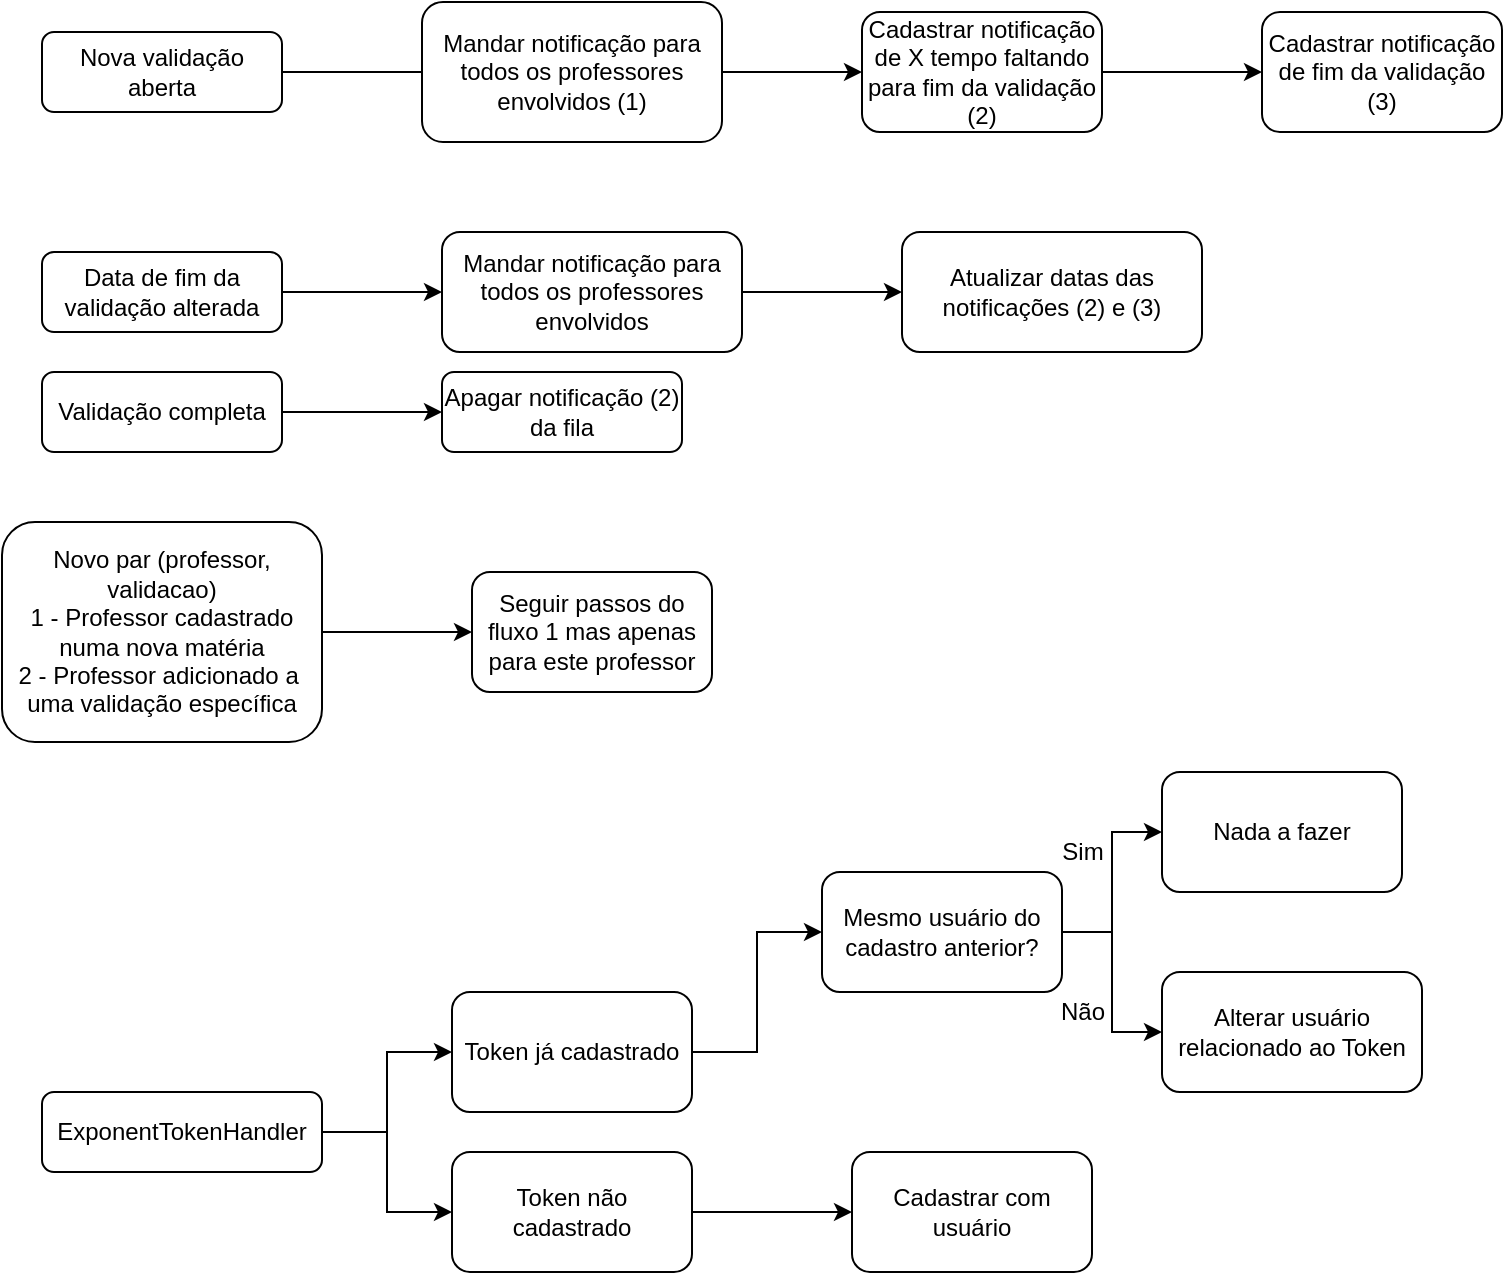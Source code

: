 <mxfile version="15.0.6" type="device"><diagram id="C5RBs43oDa-KdzZeNtuy" name="Page-1"><mxGraphModel dx="1422" dy="754" grid="1" gridSize="10" guides="1" tooltips="1" connect="1" arrows="1" fold="1" page="1" pageScale="1" pageWidth="827" pageHeight="1169" math="0" shadow="0"><root><mxCell id="WIyWlLk6GJQsqaUBKTNV-0"/><mxCell id="WIyWlLk6GJQsqaUBKTNV-1" parent="WIyWlLk6GJQsqaUBKTNV-0"/><mxCell id="WIyWlLk6GJQsqaUBKTNV-2" value="" style="rounded=0;html=1;jettySize=auto;orthogonalLoop=1;fontSize=11;endArrow=block;endFill=0;endSize=8;strokeWidth=1;shadow=0;labelBackgroundColor=none;edgeStyle=orthogonalEdgeStyle;exitX=1;exitY=0.5;exitDx=0;exitDy=0;" parent="WIyWlLk6GJQsqaUBKTNV-1" source="WIyWlLk6GJQsqaUBKTNV-3" edge="1"><mxGeometry relative="1" as="geometry"><mxPoint x="290" y="120" as="targetPoint"/></mxGeometry></mxCell><mxCell id="WIyWlLk6GJQsqaUBKTNV-3" value="Nova validação aberta" style="rounded=1;whiteSpace=wrap;html=1;fontSize=12;glass=0;strokeWidth=1;shadow=0;" parent="WIyWlLk6GJQsqaUBKTNV-1" vertex="1"><mxGeometry x="80" y="100" width="120" height="40" as="geometry"/></mxCell><mxCell id="l_X-8Ne85exLrCQiS57b-2" value="" style="edgeStyle=orthogonalEdgeStyle;rounded=0;orthogonalLoop=1;jettySize=auto;html=1;" edge="1" parent="WIyWlLk6GJQsqaUBKTNV-1" source="l_X-8Ne85exLrCQiS57b-0" target="l_X-8Ne85exLrCQiS57b-1"><mxGeometry relative="1" as="geometry"/></mxCell><mxCell id="l_X-8Ne85exLrCQiS57b-0" value="Mandar notificação para todos os professores envolvidos (1)" style="rounded=1;whiteSpace=wrap;html=1;fontSize=12;glass=0;strokeWidth=1;shadow=0;" vertex="1" parent="WIyWlLk6GJQsqaUBKTNV-1"><mxGeometry x="270" y="85" width="150" height="70" as="geometry"/></mxCell><mxCell id="l_X-8Ne85exLrCQiS57b-4" value="" style="edgeStyle=orthogonalEdgeStyle;rounded=0;orthogonalLoop=1;jettySize=auto;html=1;" edge="1" parent="WIyWlLk6GJQsqaUBKTNV-1" source="l_X-8Ne85exLrCQiS57b-1" target="l_X-8Ne85exLrCQiS57b-3"><mxGeometry relative="1" as="geometry"/></mxCell><mxCell id="l_X-8Ne85exLrCQiS57b-1" value="Cadastrar notificação de X tempo faltando para fim da validação (2)" style="whiteSpace=wrap;html=1;rounded=1;shadow=0;strokeWidth=1;glass=0;" vertex="1" parent="WIyWlLk6GJQsqaUBKTNV-1"><mxGeometry x="490" y="90" width="120" height="60" as="geometry"/></mxCell><mxCell id="l_X-8Ne85exLrCQiS57b-3" value="Cadastrar notificação de fim da validação (3)" style="whiteSpace=wrap;html=1;rounded=1;shadow=0;strokeWidth=1;glass=0;" vertex="1" parent="WIyWlLk6GJQsqaUBKTNV-1"><mxGeometry x="690" y="90" width="120" height="60" as="geometry"/></mxCell><mxCell id="l_X-8Ne85exLrCQiS57b-10" value="" style="edgeStyle=orthogonalEdgeStyle;rounded=0;orthogonalLoop=1;jettySize=auto;html=1;" edge="1" parent="WIyWlLk6GJQsqaUBKTNV-1" source="l_X-8Ne85exLrCQiS57b-8" target="l_X-8Ne85exLrCQiS57b-9"><mxGeometry relative="1" as="geometry"/></mxCell><mxCell id="l_X-8Ne85exLrCQiS57b-8" value="Data de fim da validação alterada" style="rounded=1;whiteSpace=wrap;html=1;fontSize=12;glass=0;strokeWidth=1;shadow=0;" vertex="1" parent="WIyWlLk6GJQsqaUBKTNV-1"><mxGeometry x="80" y="210" width="120" height="40" as="geometry"/></mxCell><mxCell id="l_X-8Ne85exLrCQiS57b-13" value="" style="edgeStyle=orthogonalEdgeStyle;rounded=0;orthogonalLoop=1;jettySize=auto;html=1;" edge="1" parent="WIyWlLk6GJQsqaUBKTNV-1" source="l_X-8Ne85exLrCQiS57b-9" target="l_X-8Ne85exLrCQiS57b-12"><mxGeometry relative="1" as="geometry"/></mxCell><mxCell id="l_X-8Ne85exLrCQiS57b-9" value="Mandar notificação para todos os professores envolvidos" style="rounded=1;whiteSpace=wrap;html=1;fontSize=12;glass=0;strokeWidth=1;shadow=0;" vertex="1" parent="WIyWlLk6GJQsqaUBKTNV-1"><mxGeometry x="280" y="200" width="150" height="60" as="geometry"/></mxCell><mxCell id="l_X-8Ne85exLrCQiS57b-12" value="Atualizar datas das notificações (2) e (3)" style="rounded=1;whiteSpace=wrap;html=1;fontSize=12;glass=0;strokeWidth=1;shadow=0;" vertex="1" parent="WIyWlLk6GJQsqaUBKTNV-1"><mxGeometry x="510" y="200" width="150" height="60" as="geometry"/></mxCell><mxCell id="l_X-8Ne85exLrCQiS57b-16" value="" style="edgeStyle=orthogonalEdgeStyle;rounded=0;orthogonalLoop=1;jettySize=auto;html=1;" edge="1" parent="WIyWlLk6GJQsqaUBKTNV-1" target="l_X-8Ne85exLrCQiS57b-15"><mxGeometry relative="1" as="geometry"><mxPoint x="220" y="375" as="sourcePoint"/><Array as="points"><mxPoint x="220" y="400"/></Array></mxGeometry></mxCell><mxCell id="l_X-8Ne85exLrCQiS57b-14" value="Novo par (professor, validacao)&lt;br&gt;1 - Professor cadastrado numa nova matéria&lt;br&gt;2 - Professor adicionado a&amp;nbsp; uma validação específica" style="rounded=1;whiteSpace=wrap;html=1;fontSize=12;glass=0;strokeWidth=1;shadow=0;" vertex="1" parent="WIyWlLk6GJQsqaUBKTNV-1"><mxGeometry x="60" y="345" width="160" height="110" as="geometry"/></mxCell><mxCell id="l_X-8Ne85exLrCQiS57b-15" value="Seguir passos do fluxo 1 mas apenas para este professor" style="whiteSpace=wrap;html=1;rounded=1;shadow=0;strokeWidth=1;glass=0;" vertex="1" parent="WIyWlLk6GJQsqaUBKTNV-1"><mxGeometry x="295" y="370" width="120" height="60" as="geometry"/></mxCell><mxCell id="l_X-8Ne85exLrCQiS57b-19" value="" style="edgeStyle=orthogonalEdgeStyle;rounded=0;orthogonalLoop=1;jettySize=auto;html=1;" edge="1" parent="WIyWlLk6GJQsqaUBKTNV-1" source="l_X-8Ne85exLrCQiS57b-17" target="l_X-8Ne85exLrCQiS57b-18"><mxGeometry relative="1" as="geometry"/></mxCell><mxCell id="l_X-8Ne85exLrCQiS57b-21" value="" style="edgeStyle=orthogonalEdgeStyle;rounded=0;orthogonalLoop=1;jettySize=auto;html=1;" edge="1" parent="WIyWlLk6GJQsqaUBKTNV-1" source="l_X-8Ne85exLrCQiS57b-17" target="l_X-8Ne85exLrCQiS57b-20"><mxGeometry relative="1" as="geometry"/></mxCell><mxCell id="l_X-8Ne85exLrCQiS57b-17" value="ExponentTokenHandler" style="rounded=1;whiteSpace=wrap;html=1;fontSize=12;glass=0;strokeWidth=1;shadow=0;" vertex="1" parent="WIyWlLk6GJQsqaUBKTNV-1"><mxGeometry x="80" y="630" width="140" height="40" as="geometry"/></mxCell><mxCell id="l_X-8Ne85exLrCQiS57b-25" value="" style="edgeStyle=orthogonalEdgeStyle;rounded=0;orthogonalLoop=1;jettySize=auto;html=1;" edge="1" parent="WIyWlLk6GJQsqaUBKTNV-1" source="l_X-8Ne85exLrCQiS57b-18" target="l_X-8Ne85exLrCQiS57b-24"><mxGeometry relative="1" as="geometry"/></mxCell><mxCell id="l_X-8Ne85exLrCQiS57b-18" value="Token já cadastrado" style="whiteSpace=wrap;html=1;rounded=1;shadow=0;strokeWidth=1;glass=0;" vertex="1" parent="WIyWlLk6GJQsqaUBKTNV-1"><mxGeometry x="285" y="580" width="120" height="60" as="geometry"/></mxCell><mxCell id="l_X-8Ne85exLrCQiS57b-23" value="" style="edgeStyle=orthogonalEdgeStyle;rounded=0;orthogonalLoop=1;jettySize=auto;html=1;" edge="1" parent="WIyWlLk6GJQsqaUBKTNV-1" source="l_X-8Ne85exLrCQiS57b-20" target="l_X-8Ne85exLrCQiS57b-22"><mxGeometry relative="1" as="geometry"/></mxCell><mxCell id="l_X-8Ne85exLrCQiS57b-20" value="Token não cadastrado" style="whiteSpace=wrap;html=1;rounded=1;shadow=0;strokeWidth=1;glass=0;" vertex="1" parent="WIyWlLk6GJQsqaUBKTNV-1"><mxGeometry x="285" y="660" width="120" height="60" as="geometry"/></mxCell><mxCell id="l_X-8Ne85exLrCQiS57b-22" value="Cadastrar com usuário" style="whiteSpace=wrap;html=1;rounded=1;shadow=0;strokeWidth=1;glass=0;" vertex="1" parent="WIyWlLk6GJQsqaUBKTNV-1"><mxGeometry x="485" y="660" width="120" height="60" as="geometry"/></mxCell><mxCell id="l_X-8Ne85exLrCQiS57b-27" value="" style="edgeStyle=orthogonalEdgeStyle;rounded=0;orthogonalLoop=1;jettySize=auto;html=1;" edge="1" parent="WIyWlLk6GJQsqaUBKTNV-1" source="l_X-8Ne85exLrCQiS57b-24" target="l_X-8Ne85exLrCQiS57b-26"><mxGeometry relative="1" as="geometry"/></mxCell><mxCell id="l_X-8Ne85exLrCQiS57b-30" value="" style="edgeStyle=orthogonalEdgeStyle;rounded=0;orthogonalLoop=1;jettySize=auto;html=1;" edge="1" parent="WIyWlLk6GJQsqaUBKTNV-1" source="l_X-8Ne85exLrCQiS57b-24" target="l_X-8Ne85exLrCQiS57b-29"><mxGeometry relative="1" as="geometry"/></mxCell><mxCell id="l_X-8Ne85exLrCQiS57b-24" value="Mesmo usuário do cadastro anterior?" style="whiteSpace=wrap;html=1;rounded=1;shadow=0;strokeWidth=1;glass=0;" vertex="1" parent="WIyWlLk6GJQsqaUBKTNV-1"><mxGeometry x="470" y="520" width="120" height="60" as="geometry"/></mxCell><mxCell id="l_X-8Ne85exLrCQiS57b-26" value="Nada a fazer" style="whiteSpace=wrap;html=1;rounded=1;shadow=0;strokeWidth=1;glass=0;" vertex="1" parent="WIyWlLk6GJQsqaUBKTNV-1"><mxGeometry x="640" y="470" width="120" height="60" as="geometry"/></mxCell><mxCell id="l_X-8Ne85exLrCQiS57b-28" value="Sim" style="text;html=1;align=center;verticalAlign=middle;resizable=0;points=[];autosize=1;strokeColor=none;fillColor=none;" vertex="1" parent="WIyWlLk6GJQsqaUBKTNV-1"><mxGeometry x="580" y="500" width="40" height="20" as="geometry"/></mxCell><mxCell id="l_X-8Ne85exLrCQiS57b-29" value="Alterar usuário relacionado ao Token" style="whiteSpace=wrap;html=1;rounded=1;shadow=0;strokeWidth=1;glass=0;" vertex="1" parent="WIyWlLk6GJQsqaUBKTNV-1"><mxGeometry x="640" y="570" width="130" height="60" as="geometry"/></mxCell><mxCell id="l_X-8Ne85exLrCQiS57b-31" value="Não" style="text;html=1;align=center;verticalAlign=middle;resizable=0;points=[];autosize=1;strokeColor=none;fillColor=none;" vertex="1" parent="WIyWlLk6GJQsqaUBKTNV-1"><mxGeometry x="580" y="580" width="40" height="20" as="geometry"/></mxCell><mxCell id="l_X-8Ne85exLrCQiS57b-36" value="" style="edgeStyle=orthogonalEdgeStyle;rounded=0;orthogonalLoop=1;jettySize=auto;html=1;" edge="1" parent="WIyWlLk6GJQsqaUBKTNV-1" source="l_X-8Ne85exLrCQiS57b-34" target="l_X-8Ne85exLrCQiS57b-35"><mxGeometry relative="1" as="geometry"/></mxCell><mxCell id="l_X-8Ne85exLrCQiS57b-34" value="Validação completa" style="rounded=1;whiteSpace=wrap;html=1;fontSize=12;glass=0;strokeWidth=1;shadow=0;" vertex="1" parent="WIyWlLk6GJQsqaUBKTNV-1"><mxGeometry x="80" y="270" width="120" height="40" as="geometry"/></mxCell><mxCell id="l_X-8Ne85exLrCQiS57b-35" value="Apagar notificação (2) da fila" style="rounded=1;whiteSpace=wrap;html=1;fontSize=12;glass=0;strokeWidth=1;shadow=0;" vertex="1" parent="WIyWlLk6GJQsqaUBKTNV-1"><mxGeometry x="280" y="270" width="120" height="40" as="geometry"/></mxCell></root></mxGraphModel></diagram></mxfile>